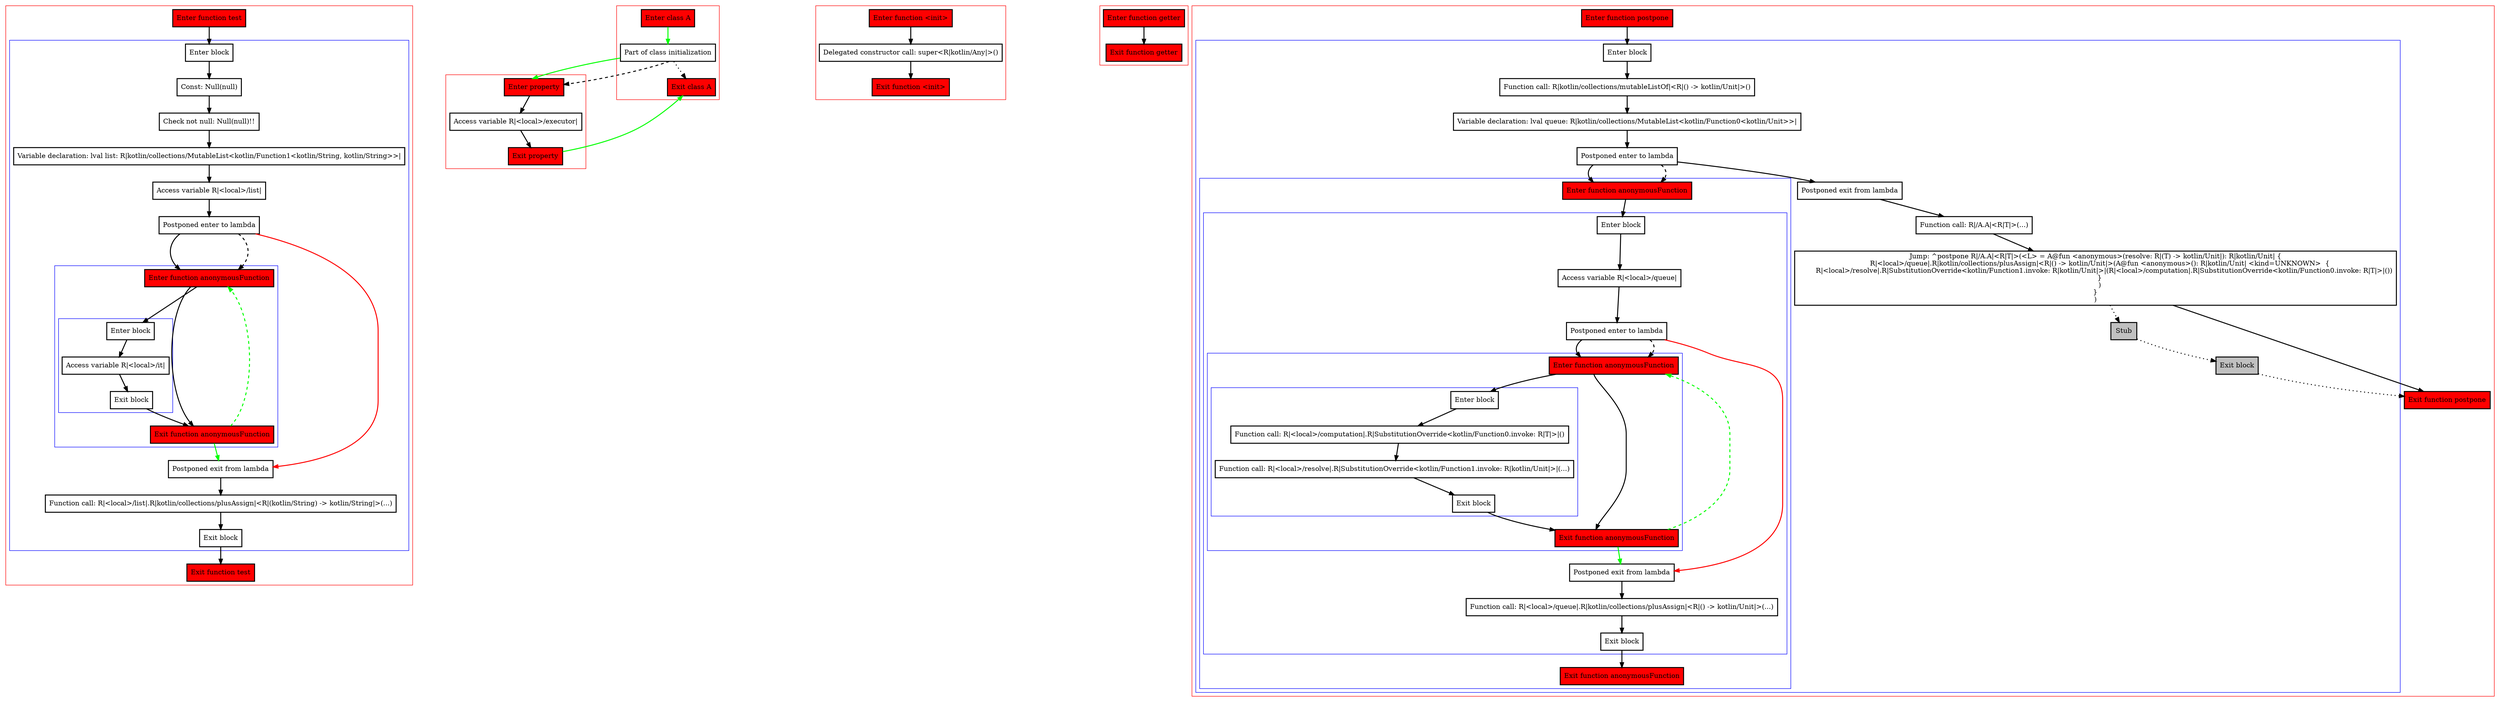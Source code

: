 digraph plusAssignWithLambdaInRhs_kt {
    graph [nodesep=3]
    node [shape=box penwidth=2]
    edge [penwidth=2]

    subgraph cluster_0 {
        color=red
        0 [label="Enter function test" style="filled" fillcolor=red];
        subgraph cluster_1 {
            color=blue
            1 [label="Enter block"];
            2 [label="Const: Null(null)"];
            3 [label="Check not null: Null(null)!!"];
            4 [label="Variable declaration: lval list: R|kotlin/collections/MutableList<kotlin/Function1<kotlin/String, kotlin/String>>|"];
            5 [label="Access variable R|<local>/list|"];
            6 [label="Postponed enter to lambda"];
            subgraph cluster_2 {
                color=blue
                11 [label="Enter function anonymousFunction" style="filled" fillcolor=red];
                subgraph cluster_3 {
                    color=blue
                    12 [label="Enter block"];
                    13 [label="Access variable R|<local>/it|"];
                    14 [label="Exit block"];
                }
                15 [label="Exit function anonymousFunction" style="filled" fillcolor=red];
            }
            7 [label="Postponed exit from lambda"];
            8 [label="Function call: R|<local>/list|.R|kotlin/collections/plusAssign|<R|(kotlin/String) -> kotlin/String|>(...)"];
            9 [label="Exit block"];
        }
        10 [label="Exit function test" style="filled" fillcolor=red];
    }
    0 -> {1};
    1 -> {2};
    2 -> {3};
    3 -> {4};
    4 -> {5};
    5 -> {6};
    6 -> {11};
    6 -> {7} [color=red];
    6 -> {11} [style=dashed];
    7 -> {8};
    8 -> {9};
    9 -> {10};
    11 -> {15 12};
    12 -> {13};
    13 -> {14};
    14 -> {15};
    15 -> {7} [color=green];
    15 -> {11} [color=green style=dashed];

    subgraph cluster_4 {
        color=red
        16 [label="Enter class A" style="filled" fillcolor=red];
        17 [label="Part of class initialization"];
        18 [label="Exit class A" style="filled" fillcolor=red];
    }
    16 -> {17} [color=green];
    17 -> {18} [style=dotted];
    17 -> {24} [color=green];
    17 -> {24} [style=dashed];

    subgraph cluster_5 {
        color=red
        19 [label="Enter function <init>" style="filled" fillcolor=red];
        20 [label="Delegated constructor call: super<R|kotlin/Any|>()"];
        21 [label="Exit function <init>" style="filled" fillcolor=red];
    }
    19 -> {20};
    20 -> {21};

    subgraph cluster_6 {
        color=red
        22 [label="Enter function getter" style="filled" fillcolor=red];
        23 [label="Exit function getter" style="filled" fillcolor=red];
    }
    22 -> {23};

    subgraph cluster_7 {
        color=red
        24 [label="Enter property" style="filled" fillcolor=red];
        25 [label="Access variable R|<local>/executor|"];
        26 [label="Exit property" style="filled" fillcolor=red];
    }
    24 -> {25};
    25 -> {26};
    26 -> {18} [color=green];

    subgraph cluster_8 {
        color=red
        27 [label="Enter function postpone" style="filled" fillcolor=red];
        subgraph cluster_9 {
            color=blue
            28 [label="Enter block"];
            29 [label="Function call: R|kotlin/collections/mutableListOf|<R|() -> kotlin/Unit|>()"];
            30 [label="Variable declaration: lval queue: R|kotlin/collections/MutableList<kotlin/Function0<kotlin/Unit>>|"];
            31 [label="Postponed enter to lambda"];
            subgraph cluster_10 {
                color=blue
                38 [label="Enter function anonymousFunction" style="filled" fillcolor=red];
                subgraph cluster_11 {
                    color=blue
                    39 [label="Enter block"];
                    40 [label="Access variable R|<local>/queue|"];
                    41 [label="Postponed enter to lambda"];
                    subgraph cluster_12 {
                        color=blue
                        46 [label="Enter function anonymousFunction" style="filled" fillcolor=red];
                        subgraph cluster_13 {
                            color=blue
                            47 [label="Enter block"];
                            48 [label="Function call: R|<local>/computation|.R|SubstitutionOverride<kotlin/Function0.invoke: R|T|>|()"];
                            49 [label="Function call: R|<local>/resolve|.R|SubstitutionOverride<kotlin/Function1.invoke: R|kotlin/Unit|>|(...)"];
                            50 [label="Exit block"];
                        }
                        51 [label="Exit function anonymousFunction" style="filled" fillcolor=red];
                    }
                    42 [label="Postponed exit from lambda"];
                    43 [label="Function call: R|<local>/queue|.R|kotlin/collections/plusAssign|<R|() -> kotlin/Unit|>(...)"];
                    44 [label="Exit block"];
                }
                45 [label="Exit function anonymousFunction" style="filled" fillcolor=red];
            }
            32 [label="Postponed exit from lambda"];
            33 [label="Function call: R|/A.A|<R|T|>(...)"];
            34 [label="Jump: ^postpone R|/A.A|<R|T|>(<L> = A@fun <anonymous>(resolve: R|(T) -> kotlin/Unit|): R|kotlin/Unit| {
    R|<local>/queue|.R|kotlin/collections/plusAssign|<R|() -> kotlin/Unit|>(A@fun <anonymous>(): R|kotlin/Unit| <kind=UNKNOWN>  {
        R|<local>/resolve|.R|SubstitutionOverride<kotlin/Function1.invoke: R|kotlin/Unit|>|(R|<local>/computation|.R|SubstitutionOverride<kotlin/Function0.invoke: R|T|>|())
    }
    )
}
)"];
            35 [label="Stub" style="filled" fillcolor=gray];
            36 [label="Exit block" style="filled" fillcolor=gray];
        }
        37 [label="Exit function postpone" style="filled" fillcolor=red];
    }
    27 -> {28};
    28 -> {29};
    29 -> {30};
    30 -> {31};
    31 -> {32 38};
    31 -> {38} [style=dashed];
    32 -> {33};
    33 -> {34};
    34 -> {37};
    34 -> {35} [style=dotted];
    35 -> {36} [style=dotted];
    36 -> {37} [style=dotted];
    38 -> {39};
    39 -> {40};
    40 -> {41};
    41 -> {46};
    41 -> {42} [color=red];
    41 -> {46} [style=dashed];
    42 -> {43};
    43 -> {44};
    44 -> {45};
    46 -> {51 47};
    47 -> {48};
    48 -> {49};
    49 -> {50};
    50 -> {51};
    51 -> {42} [color=green];
    51 -> {46} [color=green style=dashed];

}
